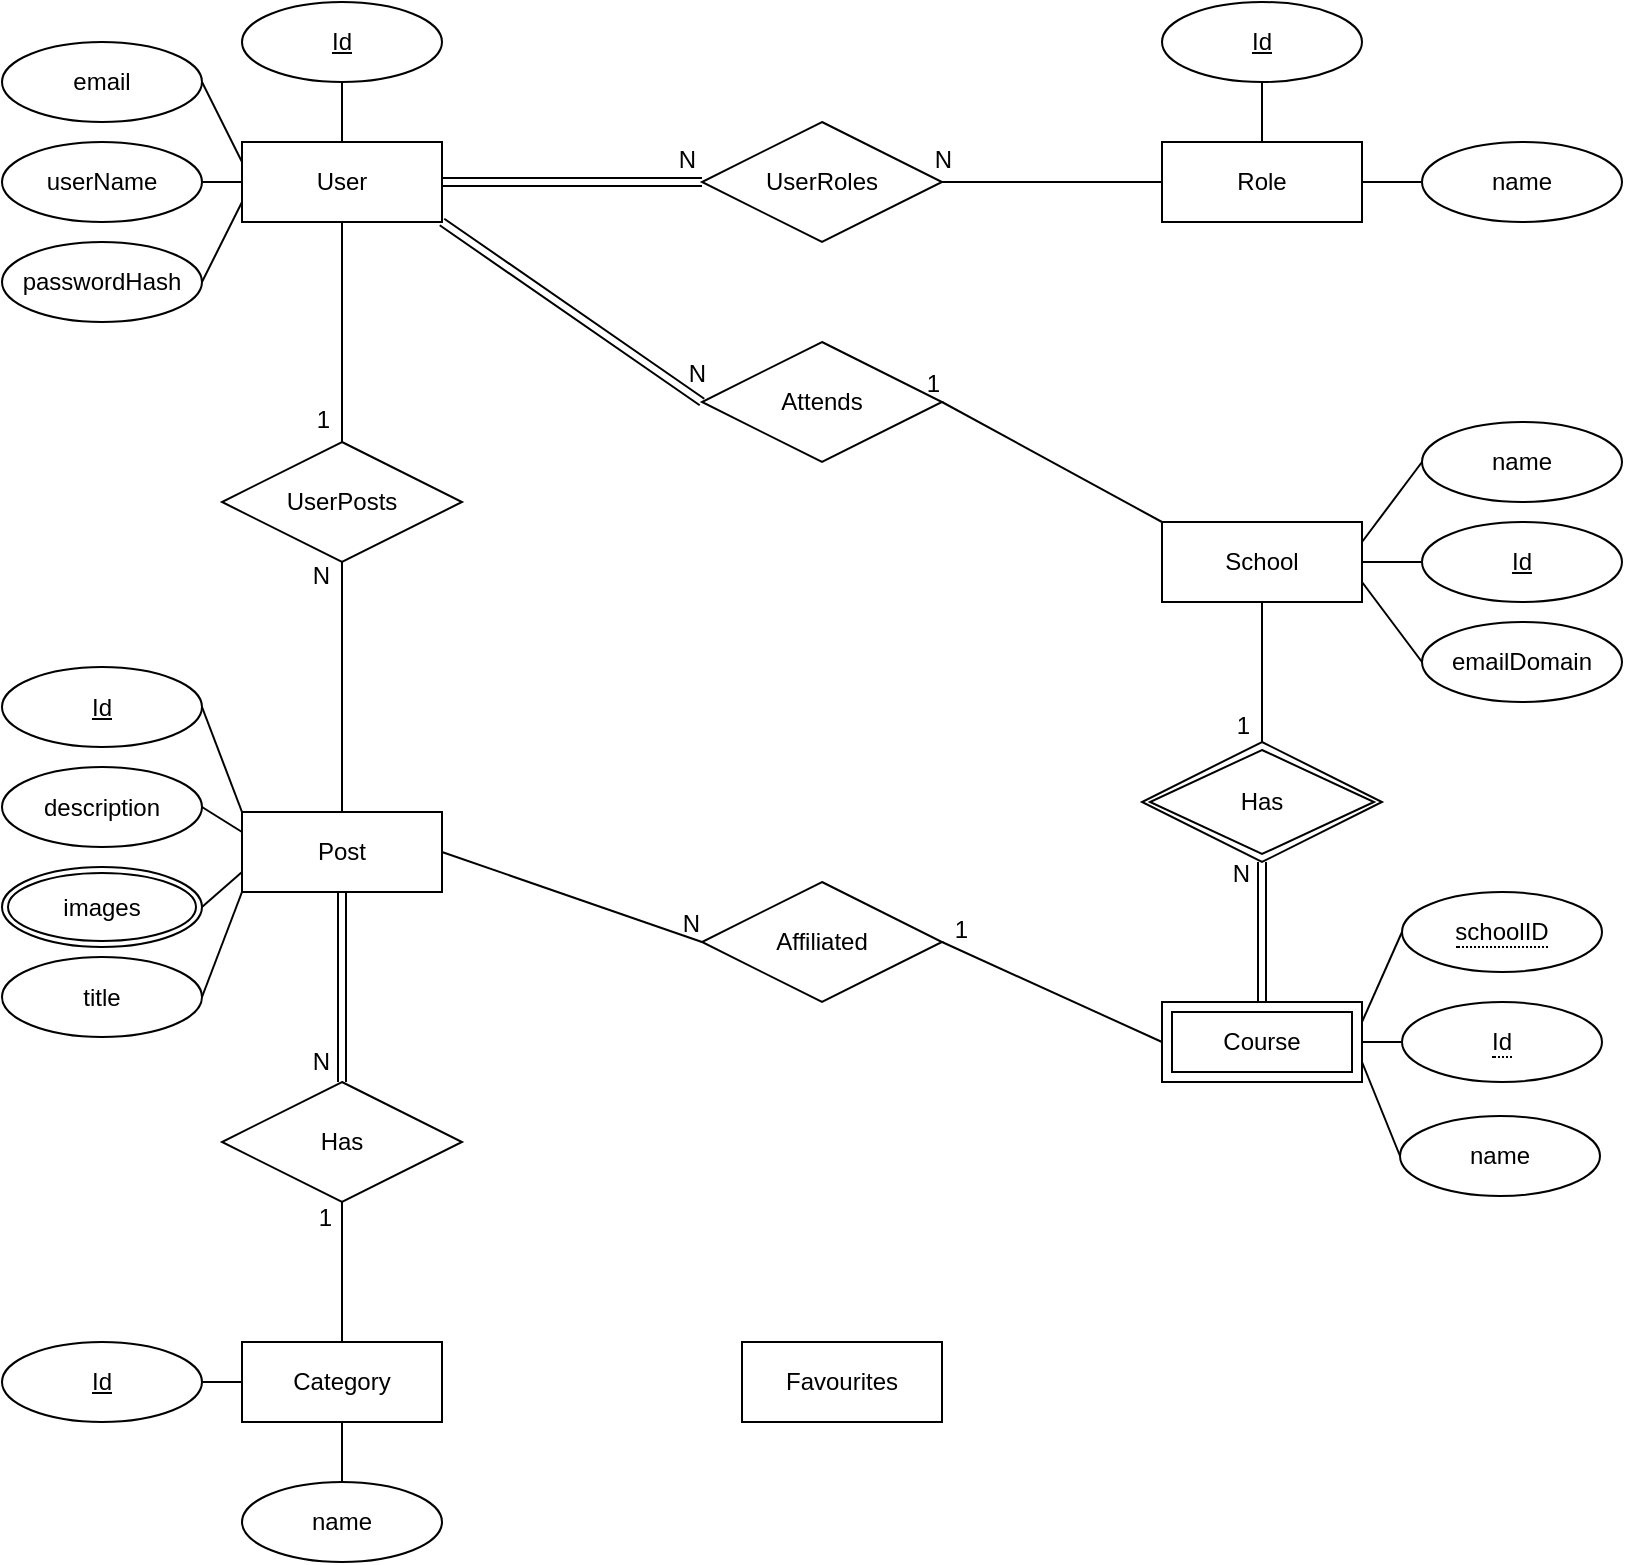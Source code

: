 <mxfile version="16.5.6" type="github">
  <diagram id="t6akrrL4qm9jTMgIvsn8" name="Page-1">
    <mxGraphModel dx="2946" dy="1603" grid="1" gridSize="10" guides="1" tooltips="1" connect="1" arrows="1" fold="1" page="1" pageScale="1" pageWidth="827" pageHeight="1169" math="0" shadow="0">
      <root>
        <mxCell id="0" />
        <mxCell id="1" parent="0" />
        <mxCell id="6nLnpNQeCBj-sCMpRCvX-1" value="User" style="whiteSpace=wrap;html=1;align=center;" vertex="1" parent="1">
          <mxGeometry x="130" y="130" width="100" height="40" as="geometry" />
        </mxCell>
        <mxCell id="6nLnpNQeCBj-sCMpRCvX-2" value="UserRoles" style="shape=rhombus;perimeter=rhombusPerimeter;whiteSpace=wrap;html=1;align=center;" vertex="1" parent="1">
          <mxGeometry x="360" y="120" width="120" height="60" as="geometry" />
        </mxCell>
        <mxCell id="6nLnpNQeCBj-sCMpRCvX-3" value="Role" style="whiteSpace=wrap;html=1;align=center;" vertex="1" parent="1">
          <mxGeometry x="590" y="130" width="100" height="40" as="geometry" />
        </mxCell>
        <mxCell id="6nLnpNQeCBj-sCMpRCvX-6" value="" style="shape=link;html=1;rounded=0;exitX=1;exitY=0.5;exitDx=0;exitDy=0;entryX=0;entryY=0.5;entryDx=0;entryDy=0;" edge="1" parent="1" source="6nLnpNQeCBj-sCMpRCvX-1" target="6nLnpNQeCBj-sCMpRCvX-2">
          <mxGeometry relative="1" as="geometry">
            <mxPoint x="360" y="530" as="sourcePoint" />
            <mxPoint x="520" y="530" as="targetPoint" />
          </mxGeometry>
        </mxCell>
        <mxCell id="6nLnpNQeCBj-sCMpRCvX-7" value="N" style="resizable=0;html=1;align=right;verticalAlign=bottom;" connectable="0" vertex="1" parent="6nLnpNQeCBj-sCMpRCvX-6">
          <mxGeometry x="1" relative="1" as="geometry">
            <mxPoint x="-3" y="-3" as="offset" />
          </mxGeometry>
        </mxCell>
        <mxCell id="6nLnpNQeCBj-sCMpRCvX-10" value="" style="endArrow=none;html=1;rounded=0;exitX=0;exitY=0.5;exitDx=0;exitDy=0;entryX=1;entryY=0.5;entryDx=0;entryDy=0;" edge="1" parent="1" source="6nLnpNQeCBj-sCMpRCvX-3" target="6nLnpNQeCBj-sCMpRCvX-2">
          <mxGeometry relative="1" as="geometry">
            <mxPoint x="360" y="530" as="sourcePoint" />
            <mxPoint x="520" y="530" as="targetPoint" />
          </mxGeometry>
        </mxCell>
        <mxCell id="6nLnpNQeCBj-sCMpRCvX-11" value="N" style="resizable=0;html=1;align=right;verticalAlign=bottom;" connectable="0" vertex="1" parent="6nLnpNQeCBj-sCMpRCvX-10">
          <mxGeometry x="1" relative="1" as="geometry">
            <mxPoint x="5" y="-3" as="offset" />
          </mxGeometry>
        </mxCell>
        <mxCell id="6nLnpNQeCBj-sCMpRCvX-12" value="School" style="whiteSpace=wrap;html=1;align=center;" vertex="1" parent="1">
          <mxGeometry x="590" y="320" width="100" height="40" as="geometry" />
        </mxCell>
        <mxCell id="6nLnpNQeCBj-sCMpRCvX-13" value="Post" style="whiteSpace=wrap;html=1;align=center;" vertex="1" parent="1">
          <mxGeometry x="130" y="465" width="100" height="40" as="geometry" />
        </mxCell>
        <mxCell id="6nLnpNQeCBj-sCMpRCvX-14" value="Favourites" style="whiteSpace=wrap;html=1;align=center;" vertex="1" parent="1">
          <mxGeometry x="380" y="730" width="100" height="40" as="geometry" />
        </mxCell>
        <mxCell id="6nLnpNQeCBj-sCMpRCvX-15" value="images" style="ellipse;shape=doubleEllipse;margin=3;whiteSpace=wrap;html=1;align=center;" vertex="1" parent="1">
          <mxGeometry x="10" y="492.5" width="100" height="40" as="geometry" />
        </mxCell>
        <mxCell id="6nLnpNQeCBj-sCMpRCvX-17" value="Id" style="ellipse;whiteSpace=wrap;html=1;align=center;fontStyle=4;" vertex="1" parent="1">
          <mxGeometry x="10" y="392.5" width="100" height="40" as="geometry" />
        </mxCell>
        <mxCell id="6nLnpNQeCBj-sCMpRCvX-19" value="title" style="ellipse;whiteSpace=wrap;html=1;align=center;" vertex="1" parent="1">
          <mxGeometry x="10" y="537.5" width="100" height="40" as="geometry" />
        </mxCell>
        <mxCell id="6nLnpNQeCBj-sCMpRCvX-20" value="description" style="ellipse;whiteSpace=wrap;html=1;align=center;" vertex="1" parent="1">
          <mxGeometry x="10" y="442.5" width="100" height="40" as="geometry" />
        </mxCell>
        <mxCell id="6nLnpNQeCBj-sCMpRCvX-21" style="edgeStyle=orthogonalEdgeStyle;rounded=0;orthogonalLoop=1;jettySize=auto;html=1;exitX=0.5;exitY=1;exitDx=0;exitDy=0;" edge="1" parent="1" source="6nLnpNQeCBj-sCMpRCvX-15" target="6nLnpNQeCBj-sCMpRCvX-15">
          <mxGeometry relative="1" as="geometry" />
        </mxCell>
        <mxCell id="6nLnpNQeCBj-sCMpRCvX-22" value="Course" style="shape=ext;margin=3;double=1;whiteSpace=wrap;html=1;align=center;" vertex="1" parent="1">
          <mxGeometry x="590" y="560" width="100" height="40" as="geometry" />
        </mxCell>
        <mxCell id="6nLnpNQeCBj-sCMpRCvX-23" value="&lt;span style=&quot;border-bottom: 1px dotted&quot;&gt;schoolID&lt;/span&gt;" style="ellipse;whiteSpace=wrap;html=1;align=center;" vertex="1" parent="1">
          <mxGeometry x="710" y="505" width="100" height="40" as="geometry" />
        </mxCell>
        <mxCell id="6nLnpNQeCBj-sCMpRCvX-24" value="&lt;span style=&quot;border-bottom: 1px dotted&quot;&gt;Id&lt;/span&gt;" style="ellipse;whiteSpace=wrap;html=1;align=center;" vertex="1" parent="1">
          <mxGeometry x="710" y="560" width="100" height="40" as="geometry" />
        </mxCell>
        <mxCell id="6nLnpNQeCBj-sCMpRCvX-25" value="name" style="ellipse;whiteSpace=wrap;html=1;align=center;" vertex="1" parent="1">
          <mxGeometry x="709" y="617" width="100" height="40" as="geometry" />
        </mxCell>
        <mxCell id="6nLnpNQeCBj-sCMpRCvX-26" value="Id" style="ellipse;whiteSpace=wrap;html=1;align=center;fontStyle=4;" vertex="1" parent="1">
          <mxGeometry x="720" y="320" width="100" height="40" as="geometry" />
        </mxCell>
        <mxCell id="6nLnpNQeCBj-sCMpRCvX-27" value="name" style="ellipse;whiteSpace=wrap;html=1;align=center;" vertex="1" parent="1">
          <mxGeometry x="720" y="270" width="100" height="40" as="geometry" />
        </mxCell>
        <mxCell id="6nLnpNQeCBj-sCMpRCvX-28" value="emailDomain" style="ellipse;whiteSpace=wrap;html=1;align=center;" vertex="1" parent="1">
          <mxGeometry x="720" y="370" width="100" height="40" as="geometry" />
        </mxCell>
        <mxCell id="6nLnpNQeCBj-sCMpRCvX-29" value="Id" style="ellipse;whiteSpace=wrap;html=1;align=center;fontStyle=4;" vertex="1" parent="1">
          <mxGeometry x="130" y="60" width="100" height="40" as="geometry" />
        </mxCell>
        <mxCell id="6nLnpNQeCBj-sCMpRCvX-31" value="email" style="ellipse;whiteSpace=wrap;html=1;align=center;" vertex="1" parent="1">
          <mxGeometry x="10" y="80" width="100" height="40" as="geometry" />
        </mxCell>
        <mxCell id="6nLnpNQeCBj-sCMpRCvX-32" value="userName" style="ellipse;whiteSpace=wrap;html=1;align=center;" vertex="1" parent="1">
          <mxGeometry x="10" y="130" width="100" height="40" as="geometry" />
        </mxCell>
        <mxCell id="6nLnpNQeCBj-sCMpRCvX-33" value="passwordHash" style="ellipse;whiteSpace=wrap;html=1;align=center;" vertex="1" parent="1">
          <mxGeometry x="10" y="180" width="100" height="40" as="geometry" />
        </mxCell>
        <mxCell id="6nLnpNQeCBj-sCMpRCvX-34" value="Id" style="ellipse;whiteSpace=wrap;html=1;align=center;fontStyle=4;" vertex="1" parent="1">
          <mxGeometry x="590" y="60" width="100" height="40" as="geometry" />
        </mxCell>
        <mxCell id="6nLnpNQeCBj-sCMpRCvX-35" value="name" style="ellipse;whiteSpace=wrap;html=1;align=center;" vertex="1" parent="1">
          <mxGeometry x="720" y="130" width="100" height="40" as="geometry" />
        </mxCell>
        <mxCell id="6nLnpNQeCBj-sCMpRCvX-36" value="" style="endArrow=none;html=1;rounded=0;exitX=0.5;exitY=0;exitDx=0;exitDy=0;entryX=0.5;entryY=1;entryDx=0;entryDy=0;" edge="1" parent="1" source="6nLnpNQeCBj-sCMpRCvX-3" target="6nLnpNQeCBj-sCMpRCvX-34">
          <mxGeometry relative="1" as="geometry">
            <mxPoint x="480" y="510" as="sourcePoint" />
            <mxPoint x="640" y="510" as="targetPoint" />
          </mxGeometry>
        </mxCell>
        <mxCell id="6nLnpNQeCBj-sCMpRCvX-37" value="" style="endArrow=none;html=1;rounded=0;exitX=1;exitY=0.5;exitDx=0;exitDy=0;entryX=0;entryY=0.5;entryDx=0;entryDy=0;" edge="1" parent="1" source="6nLnpNQeCBj-sCMpRCvX-3" target="6nLnpNQeCBj-sCMpRCvX-35">
          <mxGeometry relative="1" as="geometry">
            <mxPoint x="480" y="510" as="sourcePoint" />
            <mxPoint x="640" y="510" as="targetPoint" />
          </mxGeometry>
        </mxCell>
        <mxCell id="6nLnpNQeCBj-sCMpRCvX-38" value="" style="endArrow=none;html=1;rounded=0;exitX=0.5;exitY=1;exitDx=0;exitDy=0;entryX=0.5;entryY=0;entryDx=0;entryDy=0;" edge="1" parent="1" source="6nLnpNQeCBj-sCMpRCvX-29" target="6nLnpNQeCBj-sCMpRCvX-1">
          <mxGeometry relative="1" as="geometry">
            <mxPoint x="480" y="510" as="sourcePoint" />
            <mxPoint x="640" y="510" as="targetPoint" />
          </mxGeometry>
        </mxCell>
        <mxCell id="6nLnpNQeCBj-sCMpRCvX-39" value="" style="endArrow=none;html=1;rounded=0;exitX=1;exitY=0.5;exitDx=0;exitDy=0;entryX=0;entryY=0.25;entryDx=0;entryDy=0;" edge="1" parent="1" source="6nLnpNQeCBj-sCMpRCvX-31" target="6nLnpNQeCBj-sCMpRCvX-1">
          <mxGeometry relative="1" as="geometry">
            <mxPoint x="480" y="510" as="sourcePoint" />
            <mxPoint x="640" y="510" as="targetPoint" />
          </mxGeometry>
        </mxCell>
        <mxCell id="6nLnpNQeCBj-sCMpRCvX-40" value="" style="endArrow=none;html=1;rounded=0;exitX=1;exitY=0.5;exitDx=0;exitDy=0;entryX=0;entryY=0.5;entryDx=0;entryDy=0;" edge="1" parent="1" source="6nLnpNQeCBj-sCMpRCvX-32" target="6nLnpNQeCBj-sCMpRCvX-1">
          <mxGeometry relative="1" as="geometry">
            <mxPoint x="480" y="510" as="sourcePoint" />
            <mxPoint x="640" y="510" as="targetPoint" />
          </mxGeometry>
        </mxCell>
        <mxCell id="6nLnpNQeCBj-sCMpRCvX-41" value="" style="endArrow=none;html=1;rounded=0;exitX=1;exitY=0.5;exitDx=0;exitDy=0;entryX=0;entryY=0.75;entryDx=0;entryDy=0;" edge="1" parent="1" source="6nLnpNQeCBj-sCMpRCvX-33" target="6nLnpNQeCBj-sCMpRCvX-1">
          <mxGeometry relative="1" as="geometry">
            <mxPoint x="480" y="510" as="sourcePoint" />
            <mxPoint x="640" y="510" as="targetPoint" />
          </mxGeometry>
        </mxCell>
        <mxCell id="6nLnpNQeCBj-sCMpRCvX-42" value="UserPosts" style="shape=rhombus;perimeter=rhombusPerimeter;whiteSpace=wrap;html=1;align=center;" vertex="1" parent="1">
          <mxGeometry x="120" y="280" width="120" height="60" as="geometry" />
        </mxCell>
        <mxCell id="6nLnpNQeCBj-sCMpRCvX-48" value="" style="endArrow=none;html=1;rounded=0;exitX=0.5;exitY=1;exitDx=0;exitDy=0;entryX=0.5;entryY=0;entryDx=0;entryDy=0;" edge="1" parent="1" source="6nLnpNQeCBj-sCMpRCvX-1" target="6nLnpNQeCBj-sCMpRCvX-42">
          <mxGeometry relative="1" as="geometry">
            <mxPoint x="480" y="510" as="sourcePoint" />
            <mxPoint x="640" y="510" as="targetPoint" />
          </mxGeometry>
        </mxCell>
        <mxCell id="6nLnpNQeCBj-sCMpRCvX-49" value="1" style="resizable=0;html=1;align=right;verticalAlign=bottom;" connectable="0" vertex="1" parent="6nLnpNQeCBj-sCMpRCvX-48">
          <mxGeometry x="1" relative="1" as="geometry">
            <mxPoint x="-6" y="-3" as="offset" />
          </mxGeometry>
        </mxCell>
        <mxCell id="6nLnpNQeCBj-sCMpRCvX-50" value="" style="endArrow=none;html=1;rounded=0;exitX=0.5;exitY=0;exitDx=0;exitDy=0;entryX=0.5;entryY=1;entryDx=0;entryDy=0;" edge="1" parent="1" source="6nLnpNQeCBj-sCMpRCvX-13" target="6nLnpNQeCBj-sCMpRCvX-42">
          <mxGeometry relative="1" as="geometry">
            <mxPoint x="480" y="510" as="sourcePoint" />
            <mxPoint x="640" y="510" as="targetPoint" />
          </mxGeometry>
        </mxCell>
        <mxCell id="6nLnpNQeCBj-sCMpRCvX-51" value="N" style="resizable=0;html=1;align=right;verticalAlign=bottom;" connectable="0" vertex="1" parent="6nLnpNQeCBj-sCMpRCvX-50">
          <mxGeometry x="1" relative="1" as="geometry">
            <mxPoint x="-6" y="15" as="offset" />
          </mxGeometry>
        </mxCell>
        <mxCell id="6nLnpNQeCBj-sCMpRCvX-52" value="Category" style="whiteSpace=wrap;html=1;align=center;" vertex="1" parent="1">
          <mxGeometry x="130" y="730" width="100" height="40" as="geometry" />
        </mxCell>
        <mxCell id="6nLnpNQeCBj-sCMpRCvX-54" value="" style="endArrow=none;html=1;rounded=0;entryX=1;entryY=0.5;entryDx=0;entryDy=0;exitX=0;exitY=0;exitDx=0;exitDy=0;" edge="1" parent="1" source="6nLnpNQeCBj-sCMpRCvX-13" target="6nLnpNQeCBj-sCMpRCvX-17">
          <mxGeometry relative="1" as="geometry">
            <mxPoint x="150" y="400" as="sourcePoint" />
            <mxPoint x="640" y="510" as="targetPoint" />
          </mxGeometry>
        </mxCell>
        <mxCell id="6nLnpNQeCBj-sCMpRCvX-55" value="" style="endArrow=none;html=1;rounded=0;exitX=1;exitY=0.5;exitDx=0;exitDy=0;entryX=0;entryY=0.75;entryDx=0;entryDy=0;" edge="1" parent="1" source="6nLnpNQeCBj-sCMpRCvX-15" target="6nLnpNQeCBj-sCMpRCvX-13">
          <mxGeometry relative="1" as="geometry">
            <mxPoint x="480" y="510" as="sourcePoint" />
            <mxPoint x="120" y="488" as="targetPoint" />
          </mxGeometry>
        </mxCell>
        <mxCell id="6nLnpNQeCBj-sCMpRCvX-56" value="" style="endArrow=none;html=1;rounded=0;exitX=1;exitY=0.5;exitDx=0;exitDy=0;entryX=0;entryY=0.25;entryDx=0;entryDy=0;" edge="1" parent="1" source="6nLnpNQeCBj-sCMpRCvX-20" target="6nLnpNQeCBj-sCMpRCvX-13">
          <mxGeometry relative="1" as="geometry">
            <mxPoint x="260" y="500" as="sourcePoint" />
            <mxPoint x="420" y="500" as="targetPoint" />
          </mxGeometry>
        </mxCell>
        <mxCell id="6nLnpNQeCBj-sCMpRCvX-57" value="" style="endArrow=none;html=1;rounded=0;exitX=1;exitY=0.5;exitDx=0;exitDy=0;entryX=0;entryY=1;entryDx=0;entryDy=0;" edge="1" parent="1" source="6nLnpNQeCBj-sCMpRCvX-19" target="6nLnpNQeCBj-sCMpRCvX-13">
          <mxGeometry relative="1" as="geometry">
            <mxPoint x="260" y="500" as="sourcePoint" />
            <mxPoint x="130" y="530" as="targetPoint" />
          </mxGeometry>
        </mxCell>
        <mxCell id="6nLnpNQeCBj-sCMpRCvX-58" value="Attends" style="shape=rhombus;perimeter=rhombusPerimeter;whiteSpace=wrap;html=1;align=center;" vertex="1" parent="1">
          <mxGeometry x="360" y="230" width="120" height="60" as="geometry" />
        </mxCell>
        <mxCell id="6nLnpNQeCBj-sCMpRCvX-59" value="" style="shape=link;html=1;rounded=0;exitX=1;exitY=1;exitDx=0;exitDy=0;entryX=0;entryY=0.5;entryDx=0;entryDy=0;" edge="1" parent="1" source="6nLnpNQeCBj-sCMpRCvX-1" target="6nLnpNQeCBj-sCMpRCvX-58">
          <mxGeometry relative="1" as="geometry">
            <mxPoint x="660" y="540" as="sourcePoint" />
            <mxPoint x="820" y="540" as="targetPoint" />
          </mxGeometry>
        </mxCell>
        <mxCell id="6nLnpNQeCBj-sCMpRCvX-60" value="N" style="resizable=0;html=1;align=right;verticalAlign=bottom;" connectable="0" vertex="1" parent="6nLnpNQeCBj-sCMpRCvX-59">
          <mxGeometry x="1" relative="1" as="geometry">
            <mxPoint x="3" y="-5" as="offset" />
          </mxGeometry>
        </mxCell>
        <mxCell id="6nLnpNQeCBj-sCMpRCvX-61" value="" style="endArrow=none;html=1;rounded=0;entryX=1;entryY=0.5;entryDx=0;entryDy=0;exitX=0;exitY=0;exitDx=0;exitDy=0;" edge="1" parent="1" source="6nLnpNQeCBj-sCMpRCvX-12" target="6nLnpNQeCBj-sCMpRCvX-58">
          <mxGeometry relative="1" as="geometry">
            <mxPoint x="660" y="540" as="sourcePoint" />
            <mxPoint x="820" y="540" as="targetPoint" />
          </mxGeometry>
        </mxCell>
        <mxCell id="6nLnpNQeCBj-sCMpRCvX-62" value="1" style="resizable=0;html=1;align=right;verticalAlign=bottom;" connectable="0" vertex="1" parent="6nLnpNQeCBj-sCMpRCvX-61">
          <mxGeometry x="1" relative="1" as="geometry" />
        </mxCell>
        <mxCell id="6nLnpNQeCBj-sCMpRCvX-63" value="" style="endArrow=none;html=1;rounded=0;exitX=1;exitY=0.5;exitDx=0;exitDy=0;entryX=0;entryY=0.5;entryDx=0;entryDy=0;" edge="1" parent="1" source="6nLnpNQeCBj-sCMpRCvX-12" target="6nLnpNQeCBj-sCMpRCvX-26">
          <mxGeometry relative="1" as="geometry">
            <mxPoint x="740" y="540" as="sourcePoint" />
            <mxPoint x="900" y="540" as="targetPoint" />
          </mxGeometry>
        </mxCell>
        <mxCell id="6nLnpNQeCBj-sCMpRCvX-64" value="" style="endArrow=none;html=1;rounded=0;exitX=1;exitY=0.25;exitDx=0;exitDy=0;entryX=0;entryY=0.5;entryDx=0;entryDy=0;" edge="1" parent="1" source="6nLnpNQeCBj-sCMpRCvX-12" target="6nLnpNQeCBj-sCMpRCvX-27">
          <mxGeometry relative="1" as="geometry">
            <mxPoint x="780" y="540" as="sourcePoint" />
            <mxPoint x="940" y="540" as="targetPoint" />
          </mxGeometry>
        </mxCell>
        <mxCell id="6nLnpNQeCBj-sCMpRCvX-65" value="" style="endArrow=none;html=1;rounded=0;exitX=1;exitY=0.75;exitDx=0;exitDy=0;entryX=0;entryY=0.5;entryDx=0;entryDy=0;" edge="1" parent="1" source="6nLnpNQeCBj-sCMpRCvX-12" target="6nLnpNQeCBj-sCMpRCvX-28">
          <mxGeometry relative="1" as="geometry">
            <mxPoint x="780" y="540" as="sourcePoint" />
            <mxPoint x="940" y="540" as="targetPoint" />
          </mxGeometry>
        </mxCell>
        <mxCell id="6nLnpNQeCBj-sCMpRCvX-67" value="Has" style="shape=rhombus;double=1;perimeter=rhombusPerimeter;whiteSpace=wrap;html=1;align=center;" vertex="1" parent="1">
          <mxGeometry x="580" y="430" width="120" height="60" as="geometry" />
        </mxCell>
        <mxCell id="6nLnpNQeCBj-sCMpRCvX-72" value="" style="shape=link;html=1;rounded=0;exitX=0.5;exitY=0;exitDx=0;exitDy=0;entryX=0.5;entryY=1;entryDx=0;entryDy=0;" edge="1" parent="1" source="6nLnpNQeCBj-sCMpRCvX-22" target="6nLnpNQeCBj-sCMpRCvX-67">
          <mxGeometry relative="1" as="geometry">
            <mxPoint x="860" y="480" as="sourcePoint" />
            <mxPoint x="1020" y="480" as="targetPoint" />
          </mxGeometry>
        </mxCell>
        <mxCell id="6nLnpNQeCBj-sCMpRCvX-73" value="N" style="resizable=0;html=1;align=right;verticalAlign=bottom;" connectable="0" vertex="1" parent="6nLnpNQeCBj-sCMpRCvX-72">
          <mxGeometry x="1" relative="1" as="geometry">
            <mxPoint x="-6" y="14" as="offset" />
          </mxGeometry>
        </mxCell>
        <mxCell id="6nLnpNQeCBj-sCMpRCvX-74" value="" style="endArrow=none;html=1;rounded=0;exitX=0.5;exitY=1;exitDx=0;exitDy=0;entryX=0.5;entryY=0;entryDx=0;entryDy=0;" edge="1" parent="1" source="6nLnpNQeCBj-sCMpRCvX-12" target="6nLnpNQeCBj-sCMpRCvX-67">
          <mxGeometry relative="1" as="geometry">
            <mxPoint x="860" y="480" as="sourcePoint" />
            <mxPoint x="1020" y="480" as="targetPoint" />
          </mxGeometry>
        </mxCell>
        <mxCell id="6nLnpNQeCBj-sCMpRCvX-75" value="1" style="resizable=0;html=1;align=right;verticalAlign=bottom;" connectable="0" vertex="1" parent="6nLnpNQeCBj-sCMpRCvX-74">
          <mxGeometry x="1" relative="1" as="geometry">
            <mxPoint x="-6" as="offset" />
          </mxGeometry>
        </mxCell>
        <mxCell id="6nLnpNQeCBj-sCMpRCvX-76" value="" style="endArrow=none;html=1;rounded=0;exitX=1;exitY=0.5;exitDx=0;exitDy=0;entryX=0;entryY=0.5;entryDx=0;entryDy=0;" edge="1" parent="1" source="6nLnpNQeCBj-sCMpRCvX-22" target="6nLnpNQeCBj-sCMpRCvX-24">
          <mxGeometry relative="1" as="geometry">
            <mxPoint x="830" y="560" as="sourcePoint" />
            <mxPoint x="700" y="580" as="targetPoint" />
          </mxGeometry>
        </mxCell>
        <mxCell id="6nLnpNQeCBj-sCMpRCvX-77" value="" style="endArrow=none;html=1;rounded=0;exitX=1;exitY=0.25;exitDx=0;exitDy=0;entryX=0;entryY=0.5;entryDx=0;entryDy=0;" edge="1" parent="1" source="6nLnpNQeCBj-sCMpRCvX-22" target="6nLnpNQeCBj-sCMpRCvX-23">
          <mxGeometry relative="1" as="geometry">
            <mxPoint x="830" y="520" as="sourcePoint" />
            <mxPoint x="990" y="520" as="targetPoint" />
          </mxGeometry>
        </mxCell>
        <mxCell id="6nLnpNQeCBj-sCMpRCvX-78" value="" style="endArrow=none;html=1;rounded=0;exitX=1;exitY=0.75;exitDx=0;exitDy=0;entryX=0;entryY=0.5;entryDx=0;entryDy=0;" edge="1" parent="1" source="6nLnpNQeCBj-sCMpRCvX-22" target="6nLnpNQeCBj-sCMpRCvX-25">
          <mxGeometry relative="1" as="geometry">
            <mxPoint x="830" y="520" as="sourcePoint" />
            <mxPoint x="990" y="520" as="targetPoint" />
          </mxGeometry>
        </mxCell>
        <mxCell id="6nLnpNQeCBj-sCMpRCvX-79" value="Affiliated" style="shape=rhombus;perimeter=rhombusPerimeter;whiteSpace=wrap;html=1;align=center;" vertex="1" parent="1">
          <mxGeometry x="360" y="500" width="120" height="60" as="geometry" />
        </mxCell>
        <mxCell id="6nLnpNQeCBj-sCMpRCvX-80" value="" style="endArrow=none;html=1;rounded=0;exitX=1;exitY=0.5;exitDx=0;exitDy=0;entryX=0;entryY=0.5;entryDx=0;entryDy=0;" edge="1" parent="1" source="6nLnpNQeCBj-sCMpRCvX-13" target="6nLnpNQeCBj-sCMpRCvX-79">
          <mxGeometry relative="1" as="geometry">
            <mxPoint x="650" y="480" as="sourcePoint" />
            <mxPoint x="810" y="480" as="targetPoint" />
          </mxGeometry>
        </mxCell>
        <mxCell id="6nLnpNQeCBj-sCMpRCvX-81" value="N" style="resizable=0;html=1;align=right;verticalAlign=bottom;" connectable="0" vertex="1" parent="6nLnpNQeCBj-sCMpRCvX-80">
          <mxGeometry x="1" relative="1" as="geometry" />
        </mxCell>
        <mxCell id="6nLnpNQeCBj-sCMpRCvX-84" value="" style="endArrow=none;html=1;rounded=0;exitX=0;exitY=0.5;exitDx=0;exitDy=0;entryX=1;entryY=0.5;entryDx=0;entryDy=0;" edge="1" parent="1" source="6nLnpNQeCBj-sCMpRCvX-22" target="6nLnpNQeCBj-sCMpRCvX-79">
          <mxGeometry relative="1" as="geometry">
            <mxPoint x="650" y="480" as="sourcePoint" />
            <mxPoint x="810" y="480" as="targetPoint" />
          </mxGeometry>
        </mxCell>
        <mxCell id="6nLnpNQeCBj-sCMpRCvX-85" value="1" style="resizable=0;html=1;align=right;verticalAlign=bottom;" connectable="0" vertex="1" parent="6nLnpNQeCBj-sCMpRCvX-84">
          <mxGeometry x="1" relative="1" as="geometry">
            <mxPoint x="14" y="3" as="offset" />
          </mxGeometry>
        </mxCell>
        <mxCell id="6nLnpNQeCBj-sCMpRCvX-86" value="Has" style="shape=rhombus;perimeter=rhombusPerimeter;whiteSpace=wrap;html=1;align=center;" vertex="1" parent="1">
          <mxGeometry x="120" y="600" width="120" height="60" as="geometry" />
        </mxCell>
        <mxCell id="6nLnpNQeCBj-sCMpRCvX-87" value="" style="endArrow=none;html=1;rounded=0;exitX=0.5;exitY=0;exitDx=0;exitDy=0;entryX=0.5;entryY=1;entryDx=0;entryDy=0;" edge="1" parent="1" source="6nLnpNQeCBj-sCMpRCvX-52" target="6nLnpNQeCBj-sCMpRCvX-86">
          <mxGeometry relative="1" as="geometry">
            <mxPoint x="670" y="400" as="sourcePoint" />
            <mxPoint x="830" y="400" as="targetPoint" />
          </mxGeometry>
        </mxCell>
        <mxCell id="6nLnpNQeCBj-sCMpRCvX-88" value="1" style="resizable=0;html=1;align=right;verticalAlign=bottom;" connectable="0" vertex="1" parent="6nLnpNQeCBj-sCMpRCvX-87">
          <mxGeometry x="1" relative="1" as="geometry">
            <mxPoint x="-5" y="16" as="offset" />
          </mxGeometry>
        </mxCell>
        <mxCell id="6nLnpNQeCBj-sCMpRCvX-89" value="" style="shape=link;html=1;rounded=0;exitX=0.5;exitY=1;exitDx=0;exitDy=0;entryX=0.5;entryY=0;entryDx=0;entryDy=0;" edge="1" parent="1" source="6nLnpNQeCBj-sCMpRCvX-13" target="6nLnpNQeCBj-sCMpRCvX-86">
          <mxGeometry relative="1" as="geometry">
            <mxPoint x="670" y="400" as="sourcePoint" />
            <mxPoint x="830" y="400" as="targetPoint" />
          </mxGeometry>
        </mxCell>
        <mxCell id="6nLnpNQeCBj-sCMpRCvX-90" value="N" style="resizable=0;html=1;align=right;verticalAlign=bottom;" connectable="0" vertex="1" parent="6nLnpNQeCBj-sCMpRCvX-89">
          <mxGeometry x="1" relative="1" as="geometry">
            <mxPoint x="-6" y="-2" as="offset" />
          </mxGeometry>
        </mxCell>
        <mxCell id="6nLnpNQeCBj-sCMpRCvX-91" value="Id" style="ellipse;whiteSpace=wrap;html=1;align=center;fontStyle=4;" vertex="1" parent="1">
          <mxGeometry x="10" y="730" width="100" height="40" as="geometry" />
        </mxCell>
        <mxCell id="6nLnpNQeCBj-sCMpRCvX-92" value="name" style="ellipse;whiteSpace=wrap;html=1;align=center;" vertex="1" parent="1">
          <mxGeometry x="130" y="800" width="100" height="40" as="geometry" />
        </mxCell>
        <mxCell id="6nLnpNQeCBj-sCMpRCvX-93" value="" style="endArrow=none;html=1;rounded=0;exitX=1;exitY=0.5;exitDx=0;exitDy=0;entryX=0;entryY=0.5;entryDx=0;entryDy=0;" edge="1" parent="1" source="6nLnpNQeCBj-sCMpRCvX-91" target="6nLnpNQeCBj-sCMpRCvX-52">
          <mxGeometry relative="1" as="geometry">
            <mxPoint x="680" y="610" as="sourcePoint" />
            <mxPoint x="840" y="610" as="targetPoint" />
          </mxGeometry>
        </mxCell>
        <mxCell id="6nLnpNQeCBj-sCMpRCvX-94" value="" style="endArrow=none;html=1;rounded=0;exitX=0.5;exitY=1;exitDx=0;exitDy=0;entryX=0.5;entryY=0;entryDx=0;entryDy=0;" edge="1" parent="1" source="6nLnpNQeCBj-sCMpRCvX-52" target="6nLnpNQeCBj-sCMpRCvX-92">
          <mxGeometry relative="1" as="geometry">
            <mxPoint x="680" y="610" as="sourcePoint" />
            <mxPoint x="840" y="610" as="targetPoint" />
          </mxGeometry>
        </mxCell>
      </root>
    </mxGraphModel>
  </diagram>
</mxfile>
